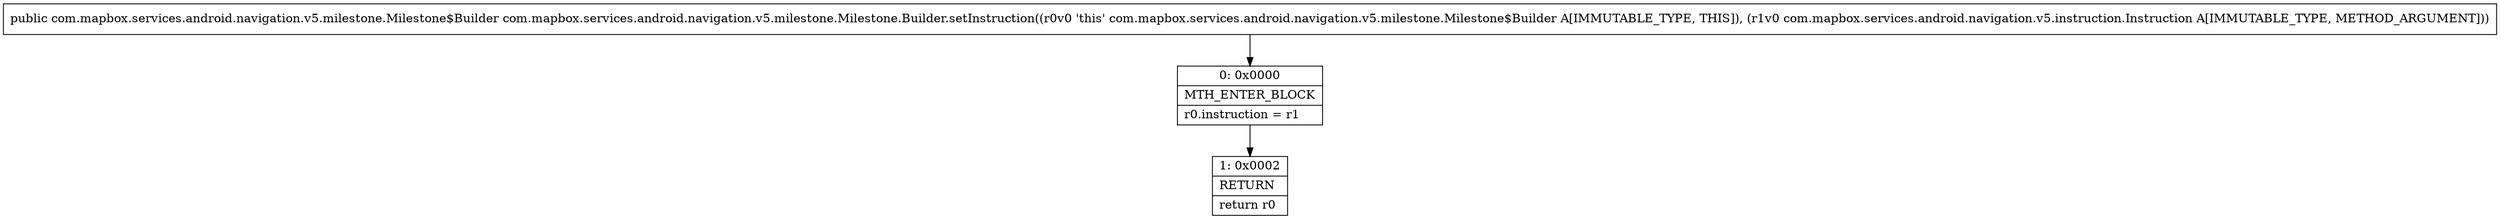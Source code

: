 digraph "CFG forcom.mapbox.services.android.navigation.v5.milestone.Milestone.Builder.setInstruction(Lcom\/mapbox\/services\/android\/navigation\/v5\/instruction\/Instruction;)Lcom\/mapbox\/services\/android\/navigation\/v5\/milestone\/Milestone$Builder;" {
Node_0 [shape=record,label="{0\:\ 0x0000|MTH_ENTER_BLOCK\l|r0.instruction = r1\l}"];
Node_1 [shape=record,label="{1\:\ 0x0002|RETURN\l|return r0\l}"];
MethodNode[shape=record,label="{public com.mapbox.services.android.navigation.v5.milestone.Milestone$Builder com.mapbox.services.android.navigation.v5.milestone.Milestone.Builder.setInstruction((r0v0 'this' com.mapbox.services.android.navigation.v5.milestone.Milestone$Builder A[IMMUTABLE_TYPE, THIS]), (r1v0 com.mapbox.services.android.navigation.v5.instruction.Instruction A[IMMUTABLE_TYPE, METHOD_ARGUMENT])) }"];
MethodNode -> Node_0;
Node_0 -> Node_1;
}

